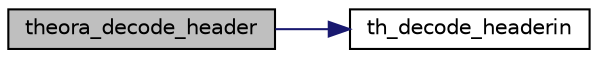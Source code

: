 digraph "theora_decode_header"
{
  edge [fontname="Helvetica",fontsize="10",labelfontname="Helvetica",labelfontsize="10"];
  node [fontname="Helvetica",fontsize="10",shape=record];
  rankdir="LR";
  Node1 [label="theora_decode_header",height=0.2,width=0.4,color="black", fillcolor="grey75", style="filled", fontcolor="black"];
  Node1 -> Node2 [color="midnightblue",fontsize="10",style="solid",fontname="Helvetica"];
  Node2 [label="th_decode_headerin",height=0.2,width=0.4,color="black", fillcolor="white", style="filled",URL="$group__decfuncs.html#ga006d01d36fbe64768c571e6a12b7fc50"];
}
